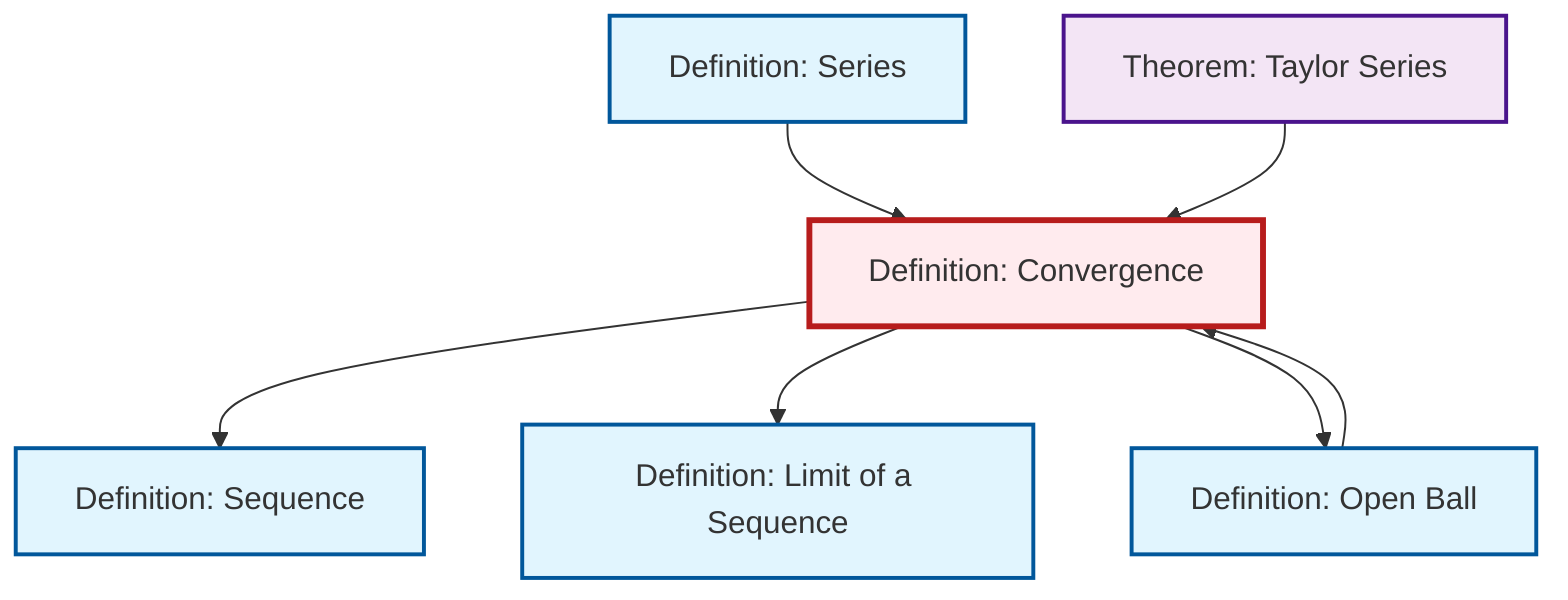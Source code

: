 graph TD
    classDef definition fill:#e1f5fe,stroke:#01579b,stroke-width:2px
    classDef theorem fill:#f3e5f5,stroke:#4a148c,stroke-width:2px
    classDef axiom fill:#fff3e0,stroke:#e65100,stroke-width:2px
    classDef example fill:#e8f5e9,stroke:#1b5e20,stroke-width:2px
    classDef current fill:#ffebee,stroke:#b71c1c,stroke-width:3px
    thm-taylor-series["Theorem: Taylor Series"]:::theorem
    def-series["Definition: Series"]:::definition
    def-sequence["Definition: Sequence"]:::definition
    def-open-ball["Definition: Open Ball"]:::definition
    def-limit["Definition: Limit of a Sequence"]:::definition
    def-convergence["Definition: Convergence"]:::definition
    def-series --> def-convergence
    def-convergence --> def-sequence
    def-convergence --> def-limit
    def-open-ball --> def-convergence
    thm-taylor-series --> def-convergence
    def-convergence --> def-open-ball
    class def-convergence current